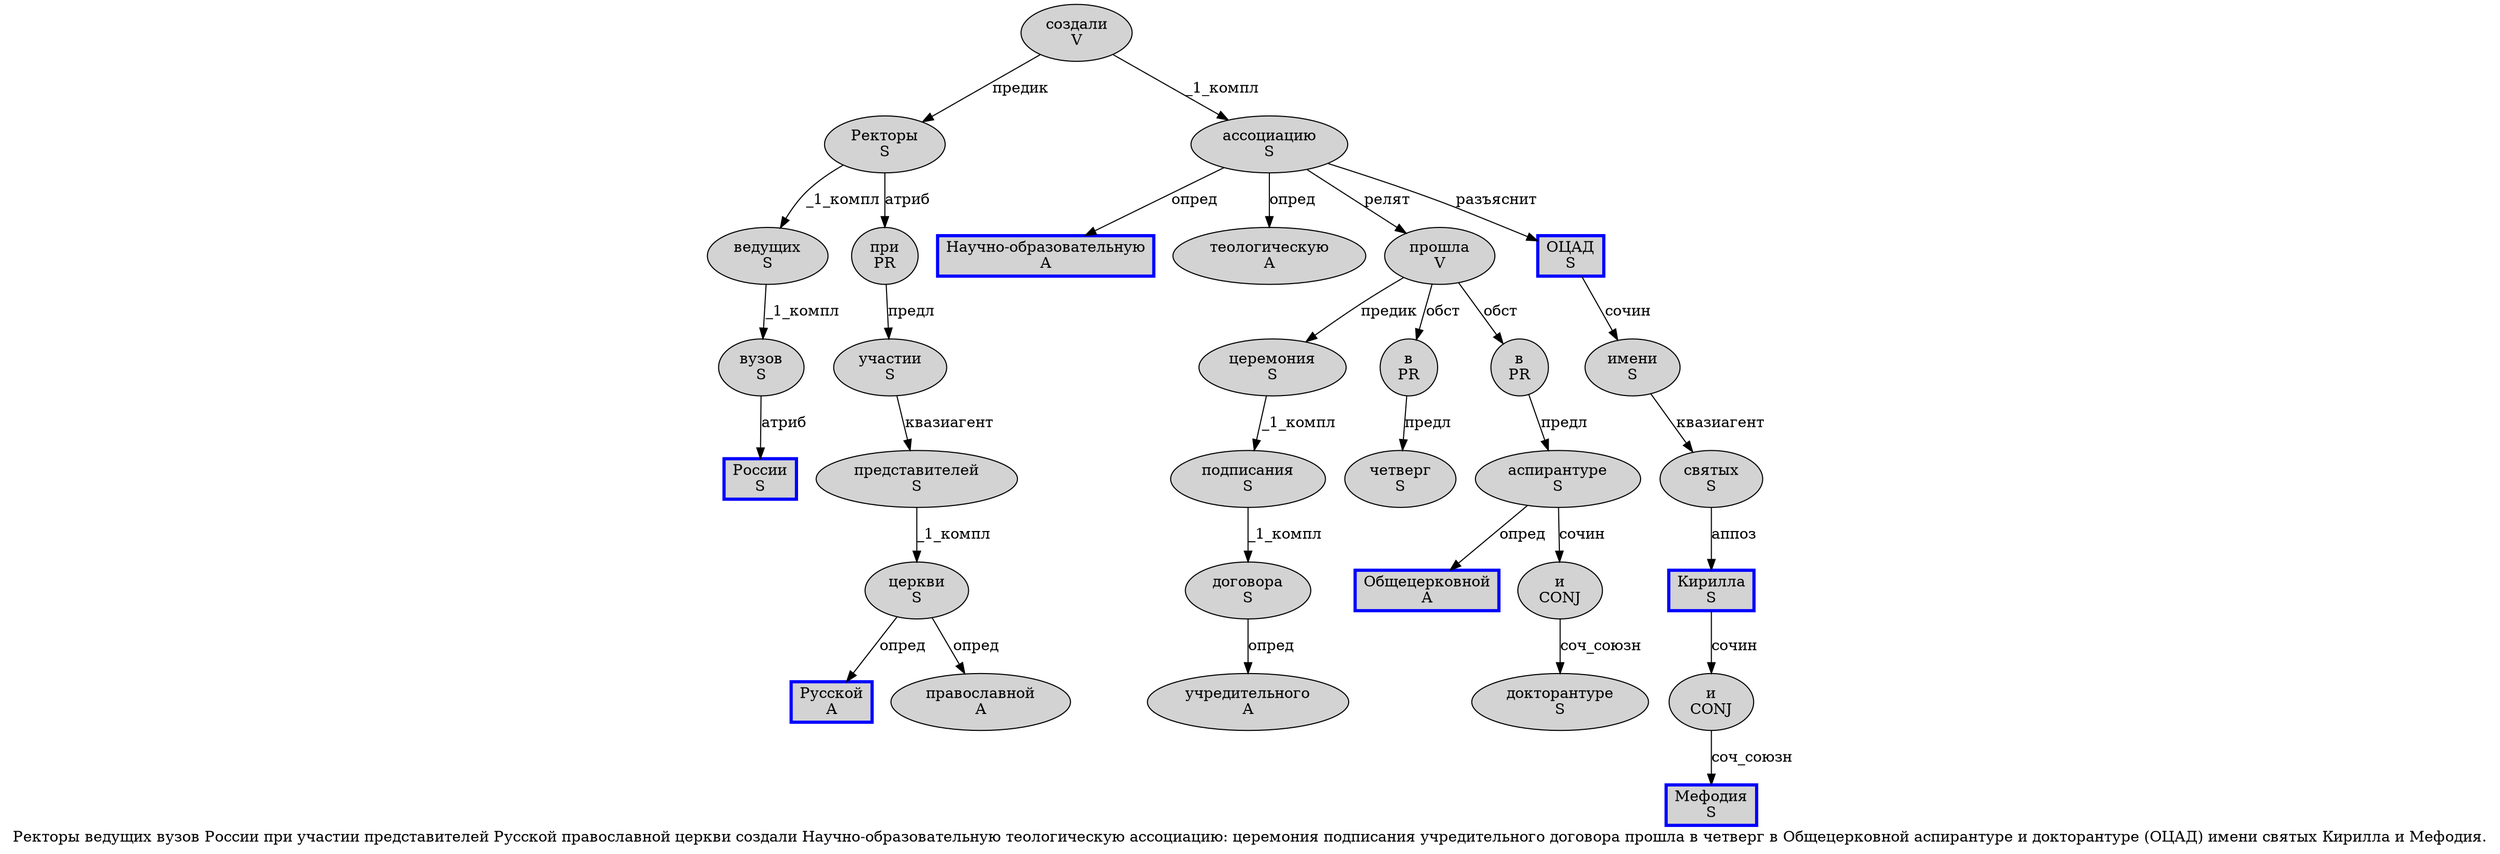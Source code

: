 digraph SENTENCE_1516 {
	graph [label="Ректоры ведущих вузов России при участии представителей Русской православной церкви создали Научно-образовательную теологическую ассоциацию: церемония подписания учредительного договора прошла в четверг в Общецерковной аспирантуре и докторантуре (ОЦАД) имени святых Кирилла и Мефодия."]
	node [style=filled]
		0 [label="Ректоры
S" color="" fillcolor=lightgray penwidth=1 shape=ellipse]
		1 [label="ведущих
S" color="" fillcolor=lightgray penwidth=1 shape=ellipse]
		2 [label="вузов
S" color="" fillcolor=lightgray penwidth=1 shape=ellipse]
		3 [label="России
S" color=blue fillcolor=lightgray penwidth=3 shape=box]
		4 [label="при
PR" color="" fillcolor=lightgray penwidth=1 shape=ellipse]
		5 [label="участии
S" color="" fillcolor=lightgray penwidth=1 shape=ellipse]
		6 [label="представителей
S" color="" fillcolor=lightgray penwidth=1 shape=ellipse]
		7 [label="Русской
A" color=blue fillcolor=lightgray penwidth=3 shape=box]
		8 [label="православной
A" color="" fillcolor=lightgray penwidth=1 shape=ellipse]
		9 [label="церкви
S" color="" fillcolor=lightgray penwidth=1 shape=ellipse]
		10 [label="создали
V" color="" fillcolor=lightgray penwidth=1 shape=ellipse]
		11 [label="Научно-образовательную
A" color=blue fillcolor=lightgray penwidth=3 shape=box]
		12 [label="теологическую
A" color="" fillcolor=lightgray penwidth=1 shape=ellipse]
		13 [label="ассоциацию
S" color="" fillcolor=lightgray penwidth=1 shape=ellipse]
		15 [label="церемония
S" color="" fillcolor=lightgray penwidth=1 shape=ellipse]
		16 [label="подписания
S" color="" fillcolor=lightgray penwidth=1 shape=ellipse]
		17 [label="учредительного
A" color="" fillcolor=lightgray penwidth=1 shape=ellipse]
		18 [label="договора
S" color="" fillcolor=lightgray penwidth=1 shape=ellipse]
		19 [label="прошла
V" color="" fillcolor=lightgray penwidth=1 shape=ellipse]
		20 [label="в
PR" color="" fillcolor=lightgray penwidth=1 shape=ellipse]
		21 [label="четверг
S" color="" fillcolor=lightgray penwidth=1 shape=ellipse]
		22 [label="в
PR" color="" fillcolor=lightgray penwidth=1 shape=ellipse]
		23 [label="Общецерковной
A" color=blue fillcolor=lightgray penwidth=3 shape=box]
		24 [label="аспирантуре
S" color="" fillcolor=lightgray penwidth=1 shape=ellipse]
		25 [label="и
CONJ" color="" fillcolor=lightgray penwidth=1 shape=ellipse]
		26 [label="докторантуре
S" color="" fillcolor=lightgray penwidth=1 shape=ellipse]
		28 [label="ОЦАД
S" color=blue fillcolor=lightgray penwidth=3 shape=box]
		30 [label="имени
S" color="" fillcolor=lightgray penwidth=1 shape=ellipse]
		31 [label="святых
S" color="" fillcolor=lightgray penwidth=1 shape=ellipse]
		32 [label="Кирилла
S" color=blue fillcolor=lightgray penwidth=3 shape=box]
		33 [label="и
CONJ" color="" fillcolor=lightgray penwidth=1 shape=ellipse]
		34 [label="Мефодия
S" color=blue fillcolor=lightgray penwidth=3 shape=box]
			13 -> 11 [label="опред"]
			13 -> 12 [label="опред"]
			13 -> 19 [label="релят"]
			13 -> 28 [label="разъяснит"]
			25 -> 26 [label="соч_союзн"]
			16 -> 18 [label="_1_компл"]
			1 -> 2 [label="_1_компл"]
			18 -> 17 [label="опред"]
			10 -> 0 [label="предик"]
			10 -> 13 [label="_1_компл"]
			5 -> 6 [label="квазиагент"]
			15 -> 16 [label="_1_компл"]
			20 -> 21 [label="предл"]
			6 -> 9 [label="_1_компл"]
			24 -> 23 [label="опред"]
			24 -> 25 [label="сочин"]
			22 -> 24 [label="предл"]
			9 -> 7 [label="опред"]
			9 -> 8 [label="опред"]
			19 -> 15 [label="предик"]
			19 -> 20 [label="обст"]
			19 -> 22 [label="обст"]
			31 -> 32 [label="аппоз"]
			32 -> 33 [label="сочин"]
			2 -> 3 [label="атриб"]
			33 -> 34 [label="соч_союзн"]
			30 -> 31 [label="квазиагент"]
			28 -> 30 [label="сочин"]
			4 -> 5 [label="предл"]
			0 -> 1 [label="_1_компл"]
			0 -> 4 [label="атриб"]
}